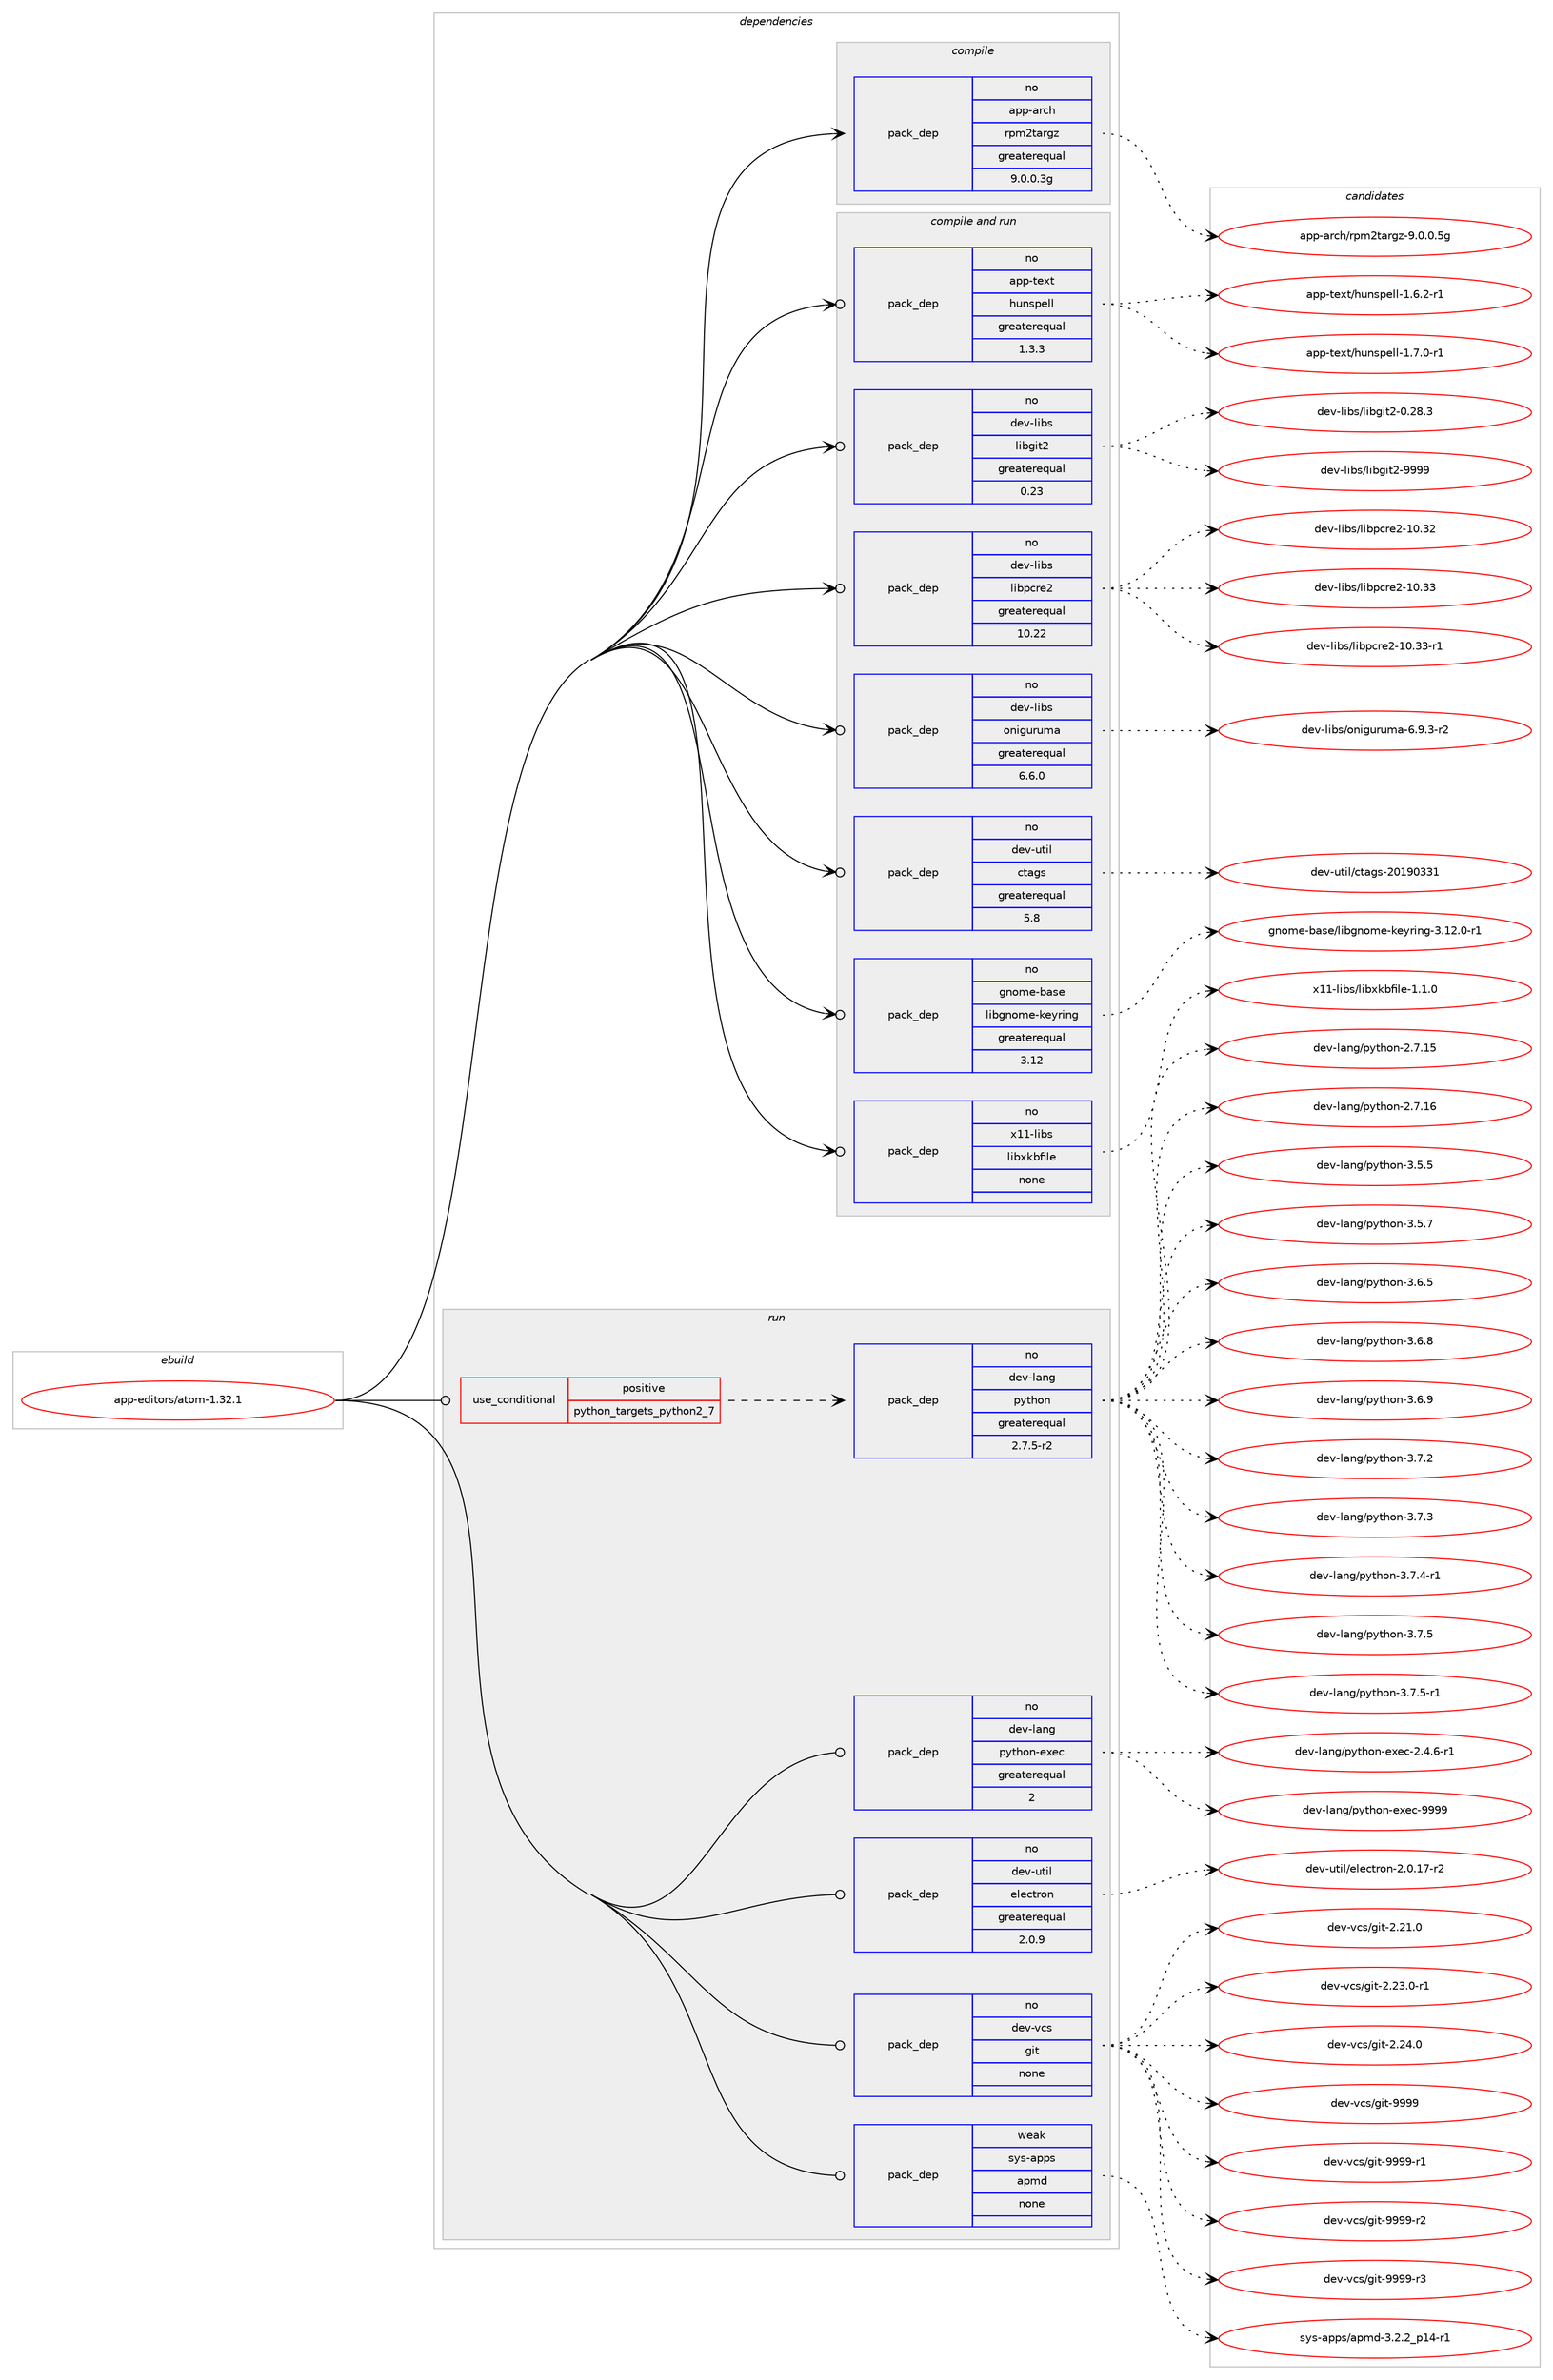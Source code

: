 digraph prolog {

# *************
# Graph options
# *************

newrank=true;
concentrate=true;
compound=true;
graph [rankdir=LR,fontname=Helvetica,fontsize=10,ranksep=1.5];#, ranksep=2.5, nodesep=0.2];
edge  [arrowhead=vee];
node  [fontname=Helvetica,fontsize=10];

# **********
# The ebuild
# **********

subgraph cluster_leftcol {
color=gray;
rank=same;
label=<<i>ebuild</i>>;
id [label="app-editors/atom-1.32.1", color=red, width=4, href="../app-editors/atom-1.32.1.svg"];
}

# ****************
# The dependencies
# ****************

subgraph cluster_midcol {
color=gray;
label=<<i>dependencies</i>>;
subgraph cluster_compile {
fillcolor="#eeeeee";
style=filled;
label=<<i>compile</i>>;
subgraph pack356811 {
dependency479764 [label=<<TABLE BORDER="0" CELLBORDER="1" CELLSPACING="0" CELLPADDING="4" WIDTH="220"><TR><TD ROWSPAN="6" CELLPADDING="30">pack_dep</TD></TR><TR><TD WIDTH="110">no</TD></TR><TR><TD>app-arch</TD></TR><TR><TD>rpm2targz</TD></TR><TR><TD>greaterequal</TD></TR><TR><TD>9.0.0.3g</TD></TR></TABLE>>, shape=none, color=blue];
}
id:e -> dependency479764:w [weight=20,style="solid",arrowhead="vee"];
}
subgraph cluster_compileandrun {
fillcolor="#eeeeee";
style=filled;
label=<<i>compile and run</i>>;
subgraph pack356812 {
dependency479765 [label=<<TABLE BORDER="0" CELLBORDER="1" CELLSPACING="0" CELLPADDING="4" WIDTH="220"><TR><TD ROWSPAN="6" CELLPADDING="30">pack_dep</TD></TR><TR><TD WIDTH="110">no</TD></TR><TR><TD>app-text</TD></TR><TR><TD>hunspell</TD></TR><TR><TD>greaterequal</TD></TR><TR><TD>1.3.3</TD></TR></TABLE>>, shape=none, color=blue];
}
id:e -> dependency479765:w [weight=20,style="solid",arrowhead="odotvee"];
subgraph pack356813 {
dependency479766 [label=<<TABLE BORDER="0" CELLBORDER="1" CELLSPACING="0" CELLPADDING="4" WIDTH="220"><TR><TD ROWSPAN="6" CELLPADDING="30">pack_dep</TD></TR><TR><TD WIDTH="110">no</TD></TR><TR><TD>dev-libs</TD></TR><TR><TD>libgit2</TD></TR><TR><TD>greaterequal</TD></TR><TR><TD>0.23</TD></TR></TABLE>>, shape=none, color=blue];
}
id:e -> dependency479766:w [weight=20,style="solid",arrowhead="odotvee"];
subgraph pack356814 {
dependency479767 [label=<<TABLE BORDER="0" CELLBORDER="1" CELLSPACING="0" CELLPADDING="4" WIDTH="220"><TR><TD ROWSPAN="6" CELLPADDING="30">pack_dep</TD></TR><TR><TD WIDTH="110">no</TD></TR><TR><TD>dev-libs</TD></TR><TR><TD>libpcre2</TD></TR><TR><TD>greaterequal</TD></TR><TR><TD>10.22</TD></TR></TABLE>>, shape=none, color=blue];
}
id:e -> dependency479767:w [weight=20,style="solid",arrowhead="odotvee"];
subgraph pack356815 {
dependency479768 [label=<<TABLE BORDER="0" CELLBORDER="1" CELLSPACING="0" CELLPADDING="4" WIDTH="220"><TR><TD ROWSPAN="6" CELLPADDING="30">pack_dep</TD></TR><TR><TD WIDTH="110">no</TD></TR><TR><TD>dev-libs</TD></TR><TR><TD>oniguruma</TD></TR><TR><TD>greaterequal</TD></TR><TR><TD>6.6.0</TD></TR></TABLE>>, shape=none, color=blue];
}
id:e -> dependency479768:w [weight=20,style="solid",arrowhead="odotvee"];
subgraph pack356816 {
dependency479769 [label=<<TABLE BORDER="0" CELLBORDER="1" CELLSPACING="0" CELLPADDING="4" WIDTH="220"><TR><TD ROWSPAN="6" CELLPADDING="30">pack_dep</TD></TR><TR><TD WIDTH="110">no</TD></TR><TR><TD>dev-util</TD></TR><TR><TD>ctags</TD></TR><TR><TD>greaterequal</TD></TR><TR><TD>5.8</TD></TR></TABLE>>, shape=none, color=blue];
}
id:e -> dependency479769:w [weight=20,style="solid",arrowhead="odotvee"];
subgraph pack356817 {
dependency479770 [label=<<TABLE BORDER="0" CELLBORDER="1" CELLSPACING="0" CELLPADDING="4" WIDTH="220"><TR><TD ROWSPAN="6" CELLPADDING="30">pack_dep</TD></TR><TR><TD WIDTH="110">no</TD></TR><TR><TD>gnome-base</TD></TR><TR><TD>libgnome-keyring</TD></TR><TR><TD>greaterequal</TD></TR><TR><TD>3.12</TD></TR></TABLE>>, shape=none, color=blue];
}
id:e -> dependency479770:w [weight=20,style="solid",arrowhead="odotvee"];
subgraph pack356818 {
dependency479771 [label=<<TABLE BORDER="0" CELLBORDER="1" CELLSPACING="0" CELLPADDING="4" WIDTH="220"><TR><TD ROWSPAN="6" CELLPADDING="30">pack_dep</TD></TR><TR><TD WIDTH="110">no</TD></TR><TR><TD>x11-libs</TD></TR><TR><TD>libxkbfile</TD></TR><TR><TD>none</TD></TR><TR><TD></TD></TR></TABLE>>, shape=none, color=blue];
}
id:e -> dependency479771:w [weight=20,style="solid",arrowhead="odotvee"];
}
subgraph cluster_run {
fillcolor="#eeeeee";
style=filled;
label=<<i>run</i>>;
subgraph cond114205 {
dependency479772 [label=<<TABLE BORDER="0" CELLBORDER="1" CELLSPACING="0" CELLPADDING="4"><TR><TD ROWSPAN="3" CELLPADDING="10">use_conditional</TD></TR><TR><TD>positive</TD></TR><TR><TD>python_targets_python2_7</TD></TR></TABLE>>, shape=none, color=red];
subgraph pack356819 {
dependency479773 [label=<<TABLE BORDER="0" CELLBORDER="1" CELLSPACING="0" CELLPADDING="4" WIDTH="220"><TR><TD ROWSPAN="6" CELLPADDING="30">pack_dep</TD></TR><TR><TD WIDTH="110">no</TD></TR><TR><TD>dev-lang</TD></TR><TR><TD>python</TD></TR><TR><TD>greaterequal</TD></TR><TR><TD>2.7.5-r2</TD></TR></TABLE>>, shape=none, color=blue];
}
dependency479772:e -> dependency479773:w [weight=20,style="dashed",arrowhead="vee"];
}
id:e -> dependency479772:w [weight=20,style="solid",arrowhead="odot"];
subgraph pack356820 {
dependency479774 [label=<<TABLE BORDER="0" CELLBORDER="1" CELLSPACING="0" CELLPADDING="4" WIDTH="220"><TR><TD ROWSPAN="6" CELLPADDING="30">pack_dep</TD></TR><TR><TD WIDTH="110">no</TD></TR><TR><TD>dev-lang</TD></TR><TR><TD>python-exec</TD></TR><TR><TD>greaterequal</TD></TR><TR><TD>2</TD></TR></TABLE>>, shape=none, color=blue];
}
id:e -> dependency479774:w [weight=20,style="solid",arrowhead="odot"];
subgraph pack356821 {
dependency479775 [label=<<TABLE BORDER="0" CELLBORDER="1" CELLSPACING="0" CELLPADDING="4" WIDTH="220"><TR><TD ROWSPAN="6" CELLPADDING="30">pack_dep</TD></TR><TR><TD WIDTH="110">no</TD></TR><TR><TD>dev-util</TD></TR><TR><TD>electron</TD></TR><TR><TD>greaterequal</TD></TR><TR><TD>2.0.9</TD></TR></TABLE>>, shape=none, color=blue];
}
id:e -> dependency479775:w [weight=20,style="solid",arrowhead="odot"];
subgraph pack356822 {
dependency479776 [label=<<TABLE BORDER="0" CELLBORDER="1" CELLSPACING="0" CELLPADDING="4" WIDTH="220"><TR><TD ROWSPAN="6" CELLPADDING="30">pack_dep</TD></TR><TR><TD WIDTH="110">no</TD></TR><TR><TD>dev-vcs</TD></TR><TR><TD>git</TD></TR><TR><TD>none</TD></TR><TR><TD></TD></TR></TABLE>>, shape=none, color=blue];
}
id:e -> dependency479776:w [weight=20,style="solid",arrowhead="odot"];
subgraph pack356823 {
dependency479777 [label=<<TABLE BORDER="0" CELLBORDER="1" CELLSPACING="0" CELLPADDING="4" WIDTH="220"><TR><TD ROWSPAN="6" CELLPADDING="30">pack_dep</TD></TR><TR><TD WIDTH="110">weak</TD></TR><TR><TD>sys-apps</TD></TR><TR><TD>apmd</TD></TR><TR><TD>none</TD></TR><TR><TD></TD></TR></TABLE>>, shape=none, color=blue];
}
id:e -> dependency479777:w [weight=20,style="solid",arrowhead="odot"];
}
}

# **************
# The candidates
# **************

subgraph cluster_choices {
rank=same;
color=gray;
label=<<i>candidates</i>>;

subgraph choice356811 {
color=black;
nodesep=1;
choice971121124597114991044711411210950116971141031224557464846484653103 [label="app-arch/rpm2targz-9.0.0.5g", color=red, width=4,href="../app-arch/rpm2targz-9.0.0.5g.svg"];
dependency479764:e -> choice971121124597114991044711411210950116971141031224557464846484653103:w [style=dotted,weight="100"];
}
subgraph choice356812 {
color=black;
nodesep=1;
choice9711211245116101120116471041171101151121011081084549465446504511449 [label="app-text/hunspell-1.6.2-r1", color=red, width=4,href="../app-text/hunspell-1.6.2-r1.svg"];
choice9711211245116101120116471041171101151121011081084549465546484511449 [label="app-text/hunspell-1.7.0-r1", color=red, width=4,href="../app-text/hunspell-1.7.0-r1.svg"];
dependency479765:e -> choice9711211245116101120116471041171101151121011081084549465446504511449:w [style=dotted,weight="100"];
dependency479765:e -> choice9711211245116101120116471041171101151121011081084549465546484511449:w [style=dotted,weight="100"];
}
subgraph choice356813 {
color=black;
nodesep=1;
choice100101118451081059811547108105981031051165045484650564651 [label="dev-libs/libgit2-0.28.3", color=red, width=4,href="../dev-libs/libgit2-0.28.3.svg"];
choice10010111845108105981154710810598103105116504557575757 [label="dev-libs/libgit2-9999", color=red, width=4,href="../dev-libs/libgit2-9999.svg"];
dependency479766:e -> choice100101118451081059811547108105981031051165045484650564651:w [style=dotted,weight="100"];
dependency479766:e -> choice10010111845108105981154710810598103105116504557575757:w [style=dotted,weight="100"];
}
subgraph choice356814 {
color=black;
nodesep=1;
choice100101118451081059811547108105981129911410150454948465150 [label="dev-libs/libpcre2-10.32", color=red, width=4,href="../dev-libs/libpcre2-10.32.svg"];
choice100101118451081059811547108105981129911410150454948465151 [label="dev-libs/libpcre2-10.33", color=red, width=4,href="../dev-libs/libpcre2-10.33.svg"];
choice1001011184510810598115471081059811299114101504549484651514511449 [label="dev-libs/libpcre2-10.33-r1", color=red, width=4,href="../dev-libs/libpcre2-10.33-r1.svg"];
dependency479767:e -> choice100101118451081059811547108105981129911410150454948465150:w [style=dotted,weight="100"];
dependency479767:e -> choice100101118451081059811547108105981129911410150454948465151:w [style=dotted,weight="100"];
dependency479767:e -> choice1001011184510810598115471081059811299114101504549484651514511449:w [style=dotted,weight="100"];
}
subgraph choice356815 {
color=black;
nodesep=1;
choice100101118451081059811547111110105103117114117109974554465746514511450 [label="dev-libs/oniguruma-6.9.3-r2", color=red, width=4,href="../dev-libs/oniguruma-6.9.3-r2.svg"];
dependency479768:e -> choice100101118451081059811547111110105103117114117109974554465746514511450:w [style=dotted,weight="100"];
}
subgraph choice356816 {
color=black;
nodesep=1;
choice10010111845117116105108479911697103115455048495748515149 [label="dev-util/ctags-20190331", color=red, width=4,href="../dev-util/ctags-20190331.svg"];
dependency479769:e -> choice10010111845117116105108479911697103115455048495748515149:w [style=dotted,weight="100"];
}
subgraph choice356817 {
color=black;
nodesep=1;
choice103110111109101459897115101471081059810311011110910145107101121114105110103455146495046484511449 [label="gnome-base/libgnome-keyring-3.12.0-r1", color=red, width=4,href="../gnome-base/libgnome-keyring-3.12.0-r1.svg"];
dependency479770:e -> choice103110111109101459897115101471081059810311011110910145107101121114105110103455146495046484511449:w [style=dotted,weight="100"];
}
subgraph choice356818 {
color=black;
nodesep=1;
choice12049494510810598115471081059812010798102105108101454946494648 [label="x11-libs/libxkbfile-1.1.0", color=red, width=4,href="../x11-libs/libxkbfile-1.1.0.svg"];
dependency479771:e -> choice12049494510810598115471081059812010798102105108101454946494648:w [style=dotted,weight="100"];
}
subgraph choice356819 {
color=black;
nodesep=1;
choice10010111845108971101034711212111610411111045504655464953 [label="dev-lang/python-2.7.15", color=red, width=4,href="../dev-lang/python-2.7.15.svg"];
choice10010111845108971101034711212111610411111045504655464954 [label="dev-lang/python-2.7.16", color=red, width=4,href="../dev-lang/python-2.7.16.svg"];
choice100101118451089711010347112121116104111110455146534653 [label="dev-lang/python-3.5.5", color=red, width=4,href="../dev-lang/python-3.5.5.svg"];
choice100101118451089711010347112121116104111110455146534655 [label="dev-lang/python-3.5.7", color=red, width=4,href="../dev-lang/python-3.5.7.svg"];
choice100101118451089711010347112121116104111110455146544653 [label="dev-lang/python-3.6.5", color=red, width=4,href="../dev-lang/python-3.6.5.svg"];
choice100101118451089711010347112121116104111110455146544656 [label="dev-lang/python-3.6.8", color=red, width=4,href="../dev-lang/python-3.6.8.svg"];
choice100101118451089711010347112121116104111110455146544657 [label="dev-lang/python-3.6.9", color=red, width=4,href="../dev-lang/python-3.6.9.svg"];
choice100101118451089711010347112121116104111110455146554650 [label="dev-lang/python-3.7.2", color=red, width=4,href="../dev-lang/python-3.7.2.svg"];
choice100101118451089711010347112121116104111110455146554651 [label="dev-lang/python-3.7.3", color=red, width=4,href="../dev-lang/python-3.7.3.svg"];
choice1001011184510897110103471121211161041111104551465546524511449 [label="dev-lang/python-3.7.4-r1", color=red, width=4,href="../dev-lang/python-3.7.4-r1.svg"];
choice100101118451089711010347112121116104111110455146554653 [label="dev-lang/python-3.7.5", color=red, width=4,href="../dev-lang/python-3.7.5.svg"];
choice1001011184510897110103471121211161041111104551465546534511449 [label="dev-lang/python-3.7.5-r1", color=red, width=4,href="../dev-lang/python-3.7.5-r1.svg"];
dependency479773:e -> choice10010111845108971101034711212111610411111045504655464953:w [style=dotted,weight="100"];
dependency479773:e -> choice10010111845108971101034711212111610411111045504655464954:w [style=dotted,weight="100"];
dependency479773:e -> choice100101118451089711010347112121116104111110455146534653:w [style=dotted,weight="100"];
dependency479773:e -> choice100101118451089711010347112121116104111110455146534655:w [style=dotted,weight="100"];
dependency479773:e -> choice100101118451089711010347112121116104111110455146544653:w [style=dotted,weight="100"];
dependency479773:e -> choice100101118451089711010347112121116104111110455146544656:w [style=dotted,weight="100"];
dependency479773:e -> choice100101118451089711010347112121116104111110455146544657:w [style=dotted,weight="100"];
dependency479773:e -> choice100101118451089711010347112121116104111110455146554650:w [style=dotted,weight="100"];
dependency479773:e -> choice100101118451089711010347112121116104111110455146554651:w [style=dotted,weight="100"];
dependency479773:e -> choice1001011184510897110103471121211161041111104551465546524511449:w [style=dotted,weight="100"];
dependency479773:e -> choice100101118451089711010347112121116104111110455146554653:w [style=dotted,weight="100"];
dependency479773:e -> choice1001011184510897110103471121211161041111104551465546534511449:w [style=dotted,weight="100"];
}
subgraph choice356820 {
color=black;
nodesep=1;
choice10010111845108971101034711212111610411111045101120101994550465246544511449 [label="dev-lang/python-exec-2.4.6-r1", color=red, width=4,href="../dev-lang/python-exec-2.4.6-r1.svg"];
choice10010111845108971101034711212111610411111045101120101994557575757 [label="dev-lang/python-exec-9999", color=red, width=4,href="../dev-lang/python-exec-9999.svg"];
dependency479774:e -> choice10010111845108971101034711212111610411111045101120101994550465246544511449:w [style=dotted,weight="100"];
dependency479774:e -> choice10010111845108971101034711212111610411111045101120101994557575757:w [style=dotted,weight="100"];
}
subgraph choice356821 {
color=black;
nodesep=1;
choice100101118451171161051084710110810199116114111110455046484649554511450 [label="dev-util/electron-2.0.17-r2", color=red, width=4,href="../dev-util/electron-2.0.17-r2.svg"];
dependency479775:e -> choice100101118451171161051084710110810199116114111110455046484649554511450:w [style=dotted,weight="100"];
}
subgraph choice356822 {
color=black;
nodesep=1;
choice10010111845118991154710310511645504650494648 [label="dev-vcs/git-2.21.0", color=red, width=4,href="../dev-vcs/git-2.21.0.svg"];
choice100101118451189911547103105116455046505146484511449 [label="dev-vcs/git-2.23.0-r1", color=red, width=4,href="../dev-vcs/git-2.23.0-r1.svg"];
choice10010111845118991154710310511645504650524648 [label="dev-vcs/git-2.24.0", color=red, width=4,href="../dev-vcs/git-2.24.0.svg"];
choice1001011184511899115471031051164557575757 [label="dev-vcs/git-9999", color=red, width=4,href="../dev-vcs/git-9999.svg"];
choice10010111845118991154710310511645575757574511449 [label="dev-vcs/git-9999-r1", color=red, width=4,href="../dev-vcs/git-9999-r1.svg"];
choice10010111845118991154710310511645575757574511450 [label="dev-vcs/git-9999-r2", color=red, width=4,href="../dev-vcs/git-9999-r2.svg"];
choice10010111845118991154710310511645575757574511451 [label="dev-vcs/git-9999-r3", color=red, width=4,href="../dev-vcs/git-9999-r3.svg"];
dependency479776:e -> choice10010111845118991154710310511645504650494648:w [style=dotted,weight="100"];
dependency479776:e -> choice100101118451189911547103105116455046505146484511449:w [style=dotted,weight="100"];
dependency479776:e -> choice10010111845118991154710310511645504650524648:w [style=dotted,weight="100"];
dependency479776:e -> choice1001011184511899115471031051164557575757:w [style=dotted,weight="100"];
dependency479776:e -> choice10010111845118991154710310511645575757574511449:w [style=dotted,weight="100"];
dependency479776:e -> choice10010111845118991154710310511645575757574511450:w [style=dotted,weight="100"];
dependency479776:e -> choice10010111845118991154710310511645575757574511451:w [style=dotted,weight="100"];
}
subgraph choice356823 {
color=black;
nodesep=1;
choice115121115459711211211547971121091004551465046509511249524511449 [label="sys-apps/apmd-3.2.2_p14-r1", color=red, width=4,href="../sys-apps/apmd-3.2.2_p14-r1.svg"];
dependency479777:e -> choice115121115459711211211547971121091004551465046509511249524511449:w [style=dotted,weight="100"];
}
}

}

